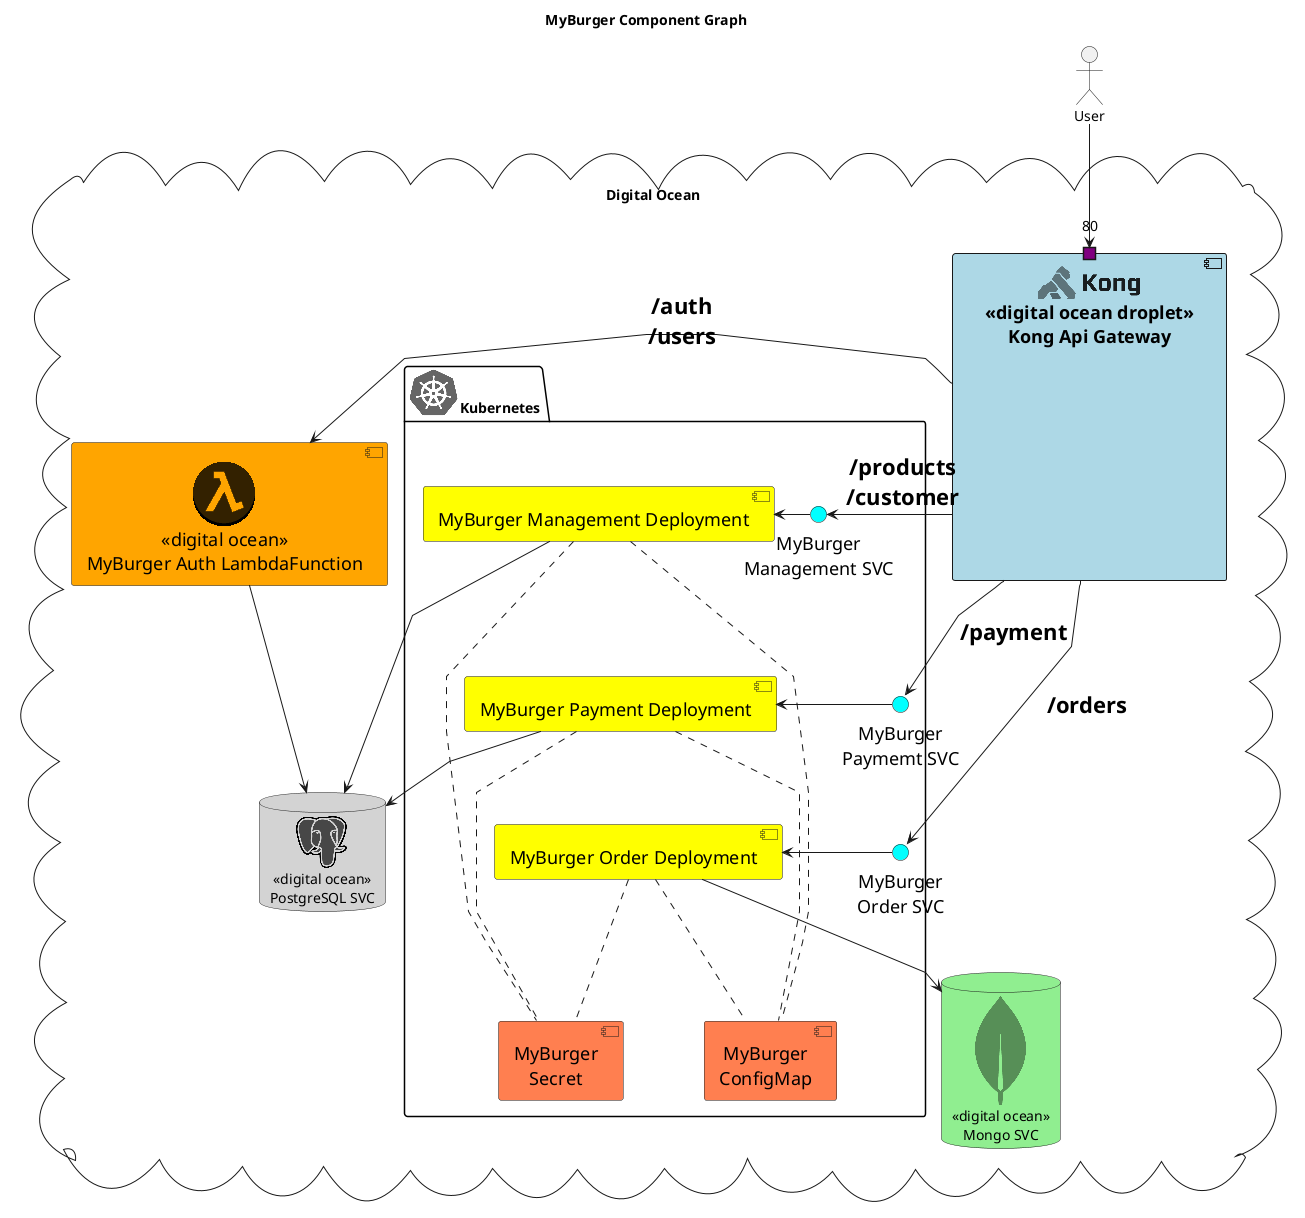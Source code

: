 @startuml myburguer-component
skinparam componentstyle uml2
title "MyBurger Component Graph"

!include <logos/kubernetes>
!include <logos/kong>
!include <logos/postgresql>
!include <logos/mongodb-icon>
!include <aws/Compute/AWSLambda/LambdaFunction/LambdaFunction>

skinparam linetype polyline
skinparam interface {
    FontSize 18
}

skinparam component {
    FontSize 18
    ArrowFontSize 22
    ArrowFontStyle bold
}

<style>
title {HorizontalAlignment center}
</style>

actor User as user

cloud "Digital Ocean" as do {

    component "<$kong>\n<<digital ocean droplet>>\nKong Api Gateway" as kong #LightBlue {
        port "80" as p80 #Purple
    }

    package "<$kubernetes>Kubernetes" {

        interface "MyBurger\nOrder SVC" as mbOrderService #Cyan
        interface "MyBurger\nManagement SVC" as mbManagementService #Cyan
        interface "MyBurger\nPaymemt SVC" as mbPaymentService #Cyan

        component "MyBurger Order Deployment" as mbOrderDeployment #Yellow
        component "MyBurger Management Deployment" as mbManagementDeployment #Yellow
        component "MyBurger Payment Deployment" as mbPaymentDeployment #Yellow

        component "MyBurger\nConfigMap" as mbConfig #Coral
        component "MyBurger\nSecret" as mbSecret #Coral
        
        mbOrderService -l-> mbOrderDeployment
        mbManagementService -l-> mbManagementDeployment
        mbPaymentService -l-> mbPaymentDeployment

        mbManagementService .d[hidden].> mbPaymentService
        mbPaymentService .d[hidden].> mbOrderService
        
        mbOrderDeployment .d. mbConfig
        mbOrderDeployment .d. mbSecret

        mbManagementDeployment .d. mbConfig
        mbManagementDeployment .d. mbSecret

        mbPaymentDeployment .d. mbConfig
        mbPaymentDeployment .d. mbSecret

        mbConfig .r[hidden].> mbSecret

        mbManagementDeployment .d[hidden].> mbPaymentDeployment
        mbPaymentDeployment .d[hidden].> mbOrderDeployment
    }

    component "<$LambdaFunction>\n<<digital ocean>>\nMyBurger Auth LambdaFunction" as lambdaAuth #Orange    
    
    database "<$postgresql>\n<<digital ocean>>\nPostgreSQL SVC" as postgresDb #LightGray    
    database "<$mongodb-icon>\n<<digital ocean>>\nMongo SVC" as mongoDb #LightGreen

    lambdaAuth -d-> postgresDb
    mbManagementDeployment -d-> postgresDb
    mbPaymentDeployment -d-> postgresDb
    mbOrderDeployment -d-> mongoDb

}

kong -r-> lambdaAuth : "/auth\n/users"
kong -r-> mbOrderService : /orders
kong -r-> mbManagementService : "/products\n/customer"
kong -r-> mbPaymentService : /payment

user --> p80


@enduml
